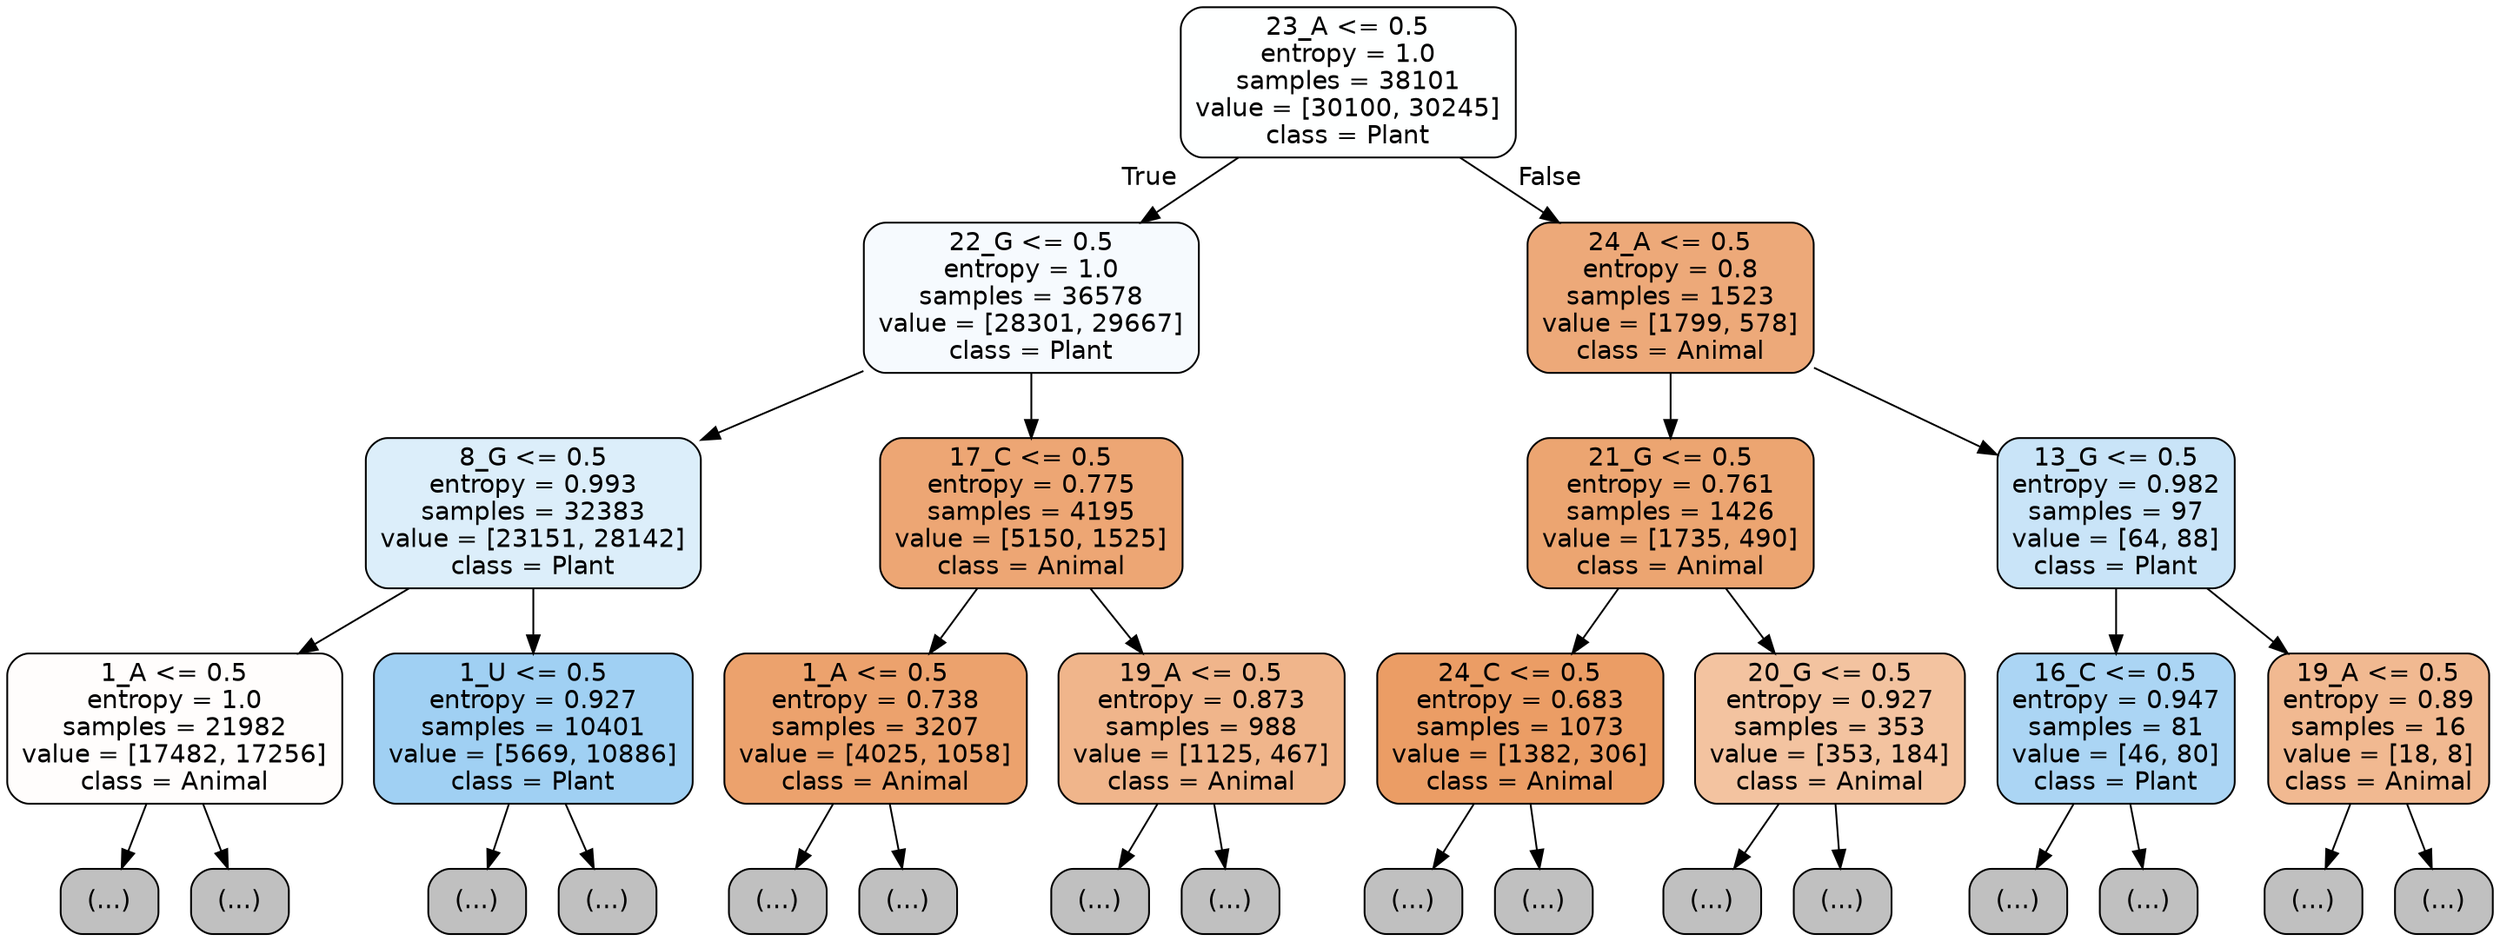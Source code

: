 digraph Tree {
node [shape=box, style="filled, rounded", color="black", fontname="helvetica"] ;
edge [fontname="helvetica"] ;
0 [label="23_A <= 0.5\nentropy = 1.0\nsamples = 38101\nvalue = [30100, 30245]\nclass = Plant", fillcolor="#feffff"] ;
1 [label="22_G <= 0.5\nentropy = 1.0\nsamples = 36578\nvalue = [28301, 29667]\nclass = Plant", fillcolor="#f6fafe"] ;
0 -> 1 [labeldistance=2.5, labelangle=45, headlabel="True"] ;
2 [label="8_G <= 0.5\nentropy = 0.993\nsamples = 32383\nvalue = [23151, 28142]\nclass = Plant", fillcolor="#dceefa"] ;
1 -> 2 ;
3 [label="1_A <= 0.5\nentropy = 1.0\nsamples = 21982\nvalue = [17482, 17256]\nclass = Animal", fillcolor="#fffdfc"] ;
2 -> 3 ;
4 [label="(...)", fillcolor="#C0C0C0"] ;
3 -> 4 ;
7971 [label="(...)", fillcolor="#C0C0C0"] ;
3 -> 7971 ;
10512 [label="1_U <= 0.5\nentropy = 0.927\nsamples = 10401\nvalue = [5669, 10886]\nclass = Plant", fillcolor="#a0d0f3"] ;
2 -> 10512 ;
10513 [label="(...)", fillcolor="#C0C0C0"] ;
10512 -> 10513 ;
12646 [label="(...)", fillcolor="#C0C0C0"] ;
10512 -> 12646 ;
14367 [label="17_C <= 0.5\nentropy = 0.775\nsamples = 4195\nvalue = [5150, 1525]\nclass = Animal", fillcolor="#eda674"] ;
1 -> 14367 ;
14368 [label="1_A <= 0.5\nentropy = 0.738\nsamples = 3207\nvalue = [4025, 1058]\nclass = Animal", fillcolor="#eca26d"] ;
14367 -> 14368 ;
14369 [label="(...)", fillcolor="#C0C0C0"] ;
14368 -> 14369 ;
15432 [label="(...)", fillcolor="#C0C0C0"] ;
14368 -> 15432 ;
15689 [label="19_A <= 0.5\nentropy = 0.873\nsamples = 988\nvalue = [1125, 467]\nclass = Animal", fillcolor="#f0b58b"] ;
14367 -> 15689 ;
15690 [label="(...)", fillcolor="#C0C0C0"] ;
15689 -> 15690 ;
16031 [label="(...)", fillcolor="#C0C0C0"] ;
15689 -> 16031 ;
16108 [label="24_A <= 0.5\nentropy = 0.8\nsamples = 1523\nvalue = [1799, 578]\nclass = Animal", fillcolor="#eda979"] ;
0 -> 16108 [labeldistance=2.5, labelangle=-45, headlabel="False"] ;
16109 [label="21_G <= 0.5\nentropy = 0.761\nsamples = 1426\nvalue = [1735, 490]\nclass = Animal", fillcolor="#eca571"] ;
16108 -> 16109 ;
16110 [label="24_C <= 0.5\nentropy = 0.683\nsamples = 1073\nvalue = [1382, 306]\nclass = Animal", fillcolor="#eb9d65"] ;
16109 -> 16110 ;
16111 [label="(...)", fillcolor="#C0C0C0"] ;
16110 -> 16111 ;
16466 [label="(...)", fillcolor="#C0C0C0"] ;
16110 -> 16466 ;
16535 [label="20_G <= 0.5\nentropy = 0.927\nsamples = 353\nvalue = [353, 184]\nclass = Animal", fillcolor="#f3c3a0"] ;
16109 -> 16535 ;
16536 [label="(...)", fillcolor="#C0C0C0"] ;
16535 -> 16536 ;
16647 [label="(...)", fillcolor="#C0C0C0"] ;
16535 -> 16647 ;
16694 [label="13_G <= 0.5\nentropy = 0.982\nsamples = 97\nvalue = [64, 88]\nclass = Plant", fillcolor="#c9e4f8"] ;
16108 -> 16694 ;
16695 [label="16_C <= 0.5\nentropy = 0.947\nsamples = 81\nvalue = [46, 80]\nclass = Plant", fillcolor="#abd5f4"] ;
16694 -> 16695 ;
16696 [label="(...)", fillcolor="#C0C0C0"] ;
16695 -> 16696 ;
16755 [label="(...)", fillcolor="#C0C0C0"] ;
16695 -> 16755 ;
16770 [label="19_A <= 0.5\nentropy = 0.89\nsamples = 16\nvalue = [18, 8]\nclass = Animal", fillcolor="#f1b991"] ;
16694 -> 16770 ;
16771 [label="(...)", fillcolor="#C0C0C0"] ;
16770 -> 16771 ;
16776 [label="(...)", fillcolor="#C0C0C0"] ;
16770 -> 16776 ;
}